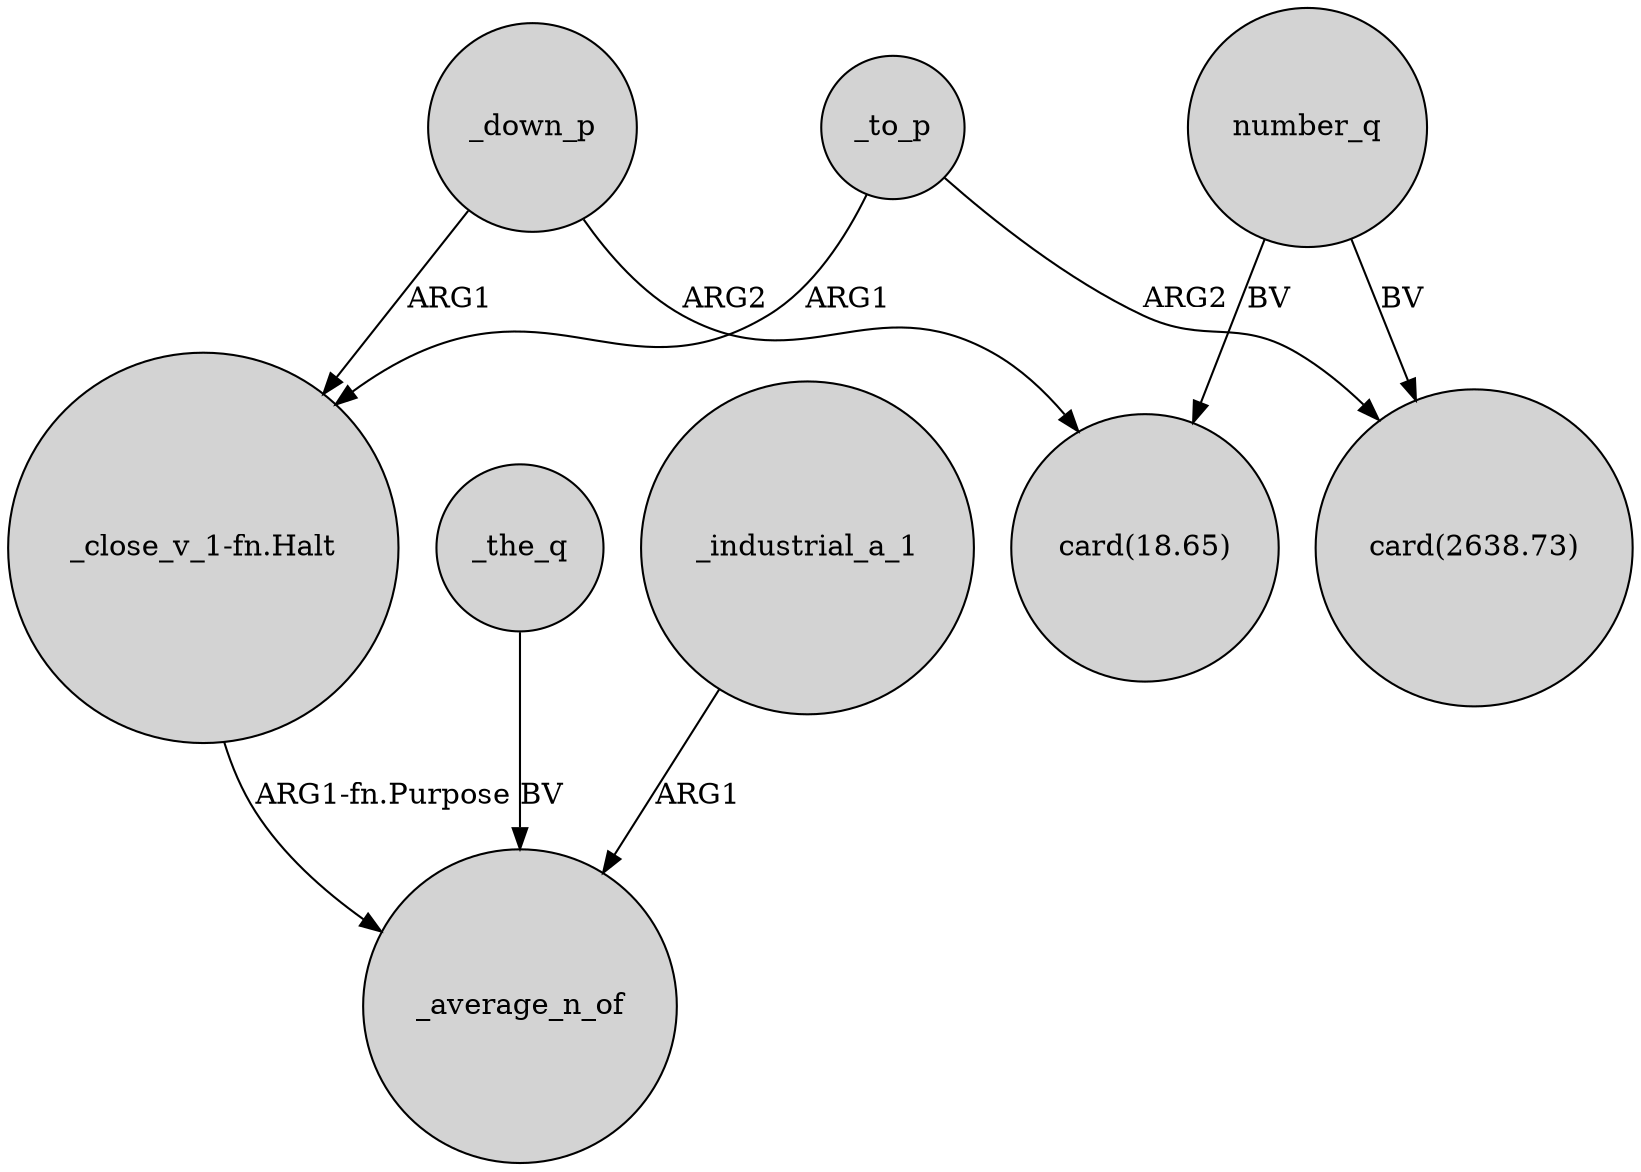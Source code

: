 digraph {
	node [shape=circle style=filled]
	_to_p -> "_close_v_1-fn.Halt" [label=ARG1]
	"_close_v_1-fn.Halt" -> _average_n_of [label="ARG1-fn.Purpose"]
	number_q -> "card(2638.73)" [label=BV]
	_to_p -> "card(2638.73)" [label=ARG2]
	number_q -> "card(18.65)" [label=BV]
	_down_p -> "card(18.65)" [label=ARG2]
	_down_p -> "_close_v_1-fn.Halt" [label=ARG1]
	_the_q -> _average_n_of [label=BV]
	_industrial_a_1 -> _average_n_of [label=ARG1]
}

